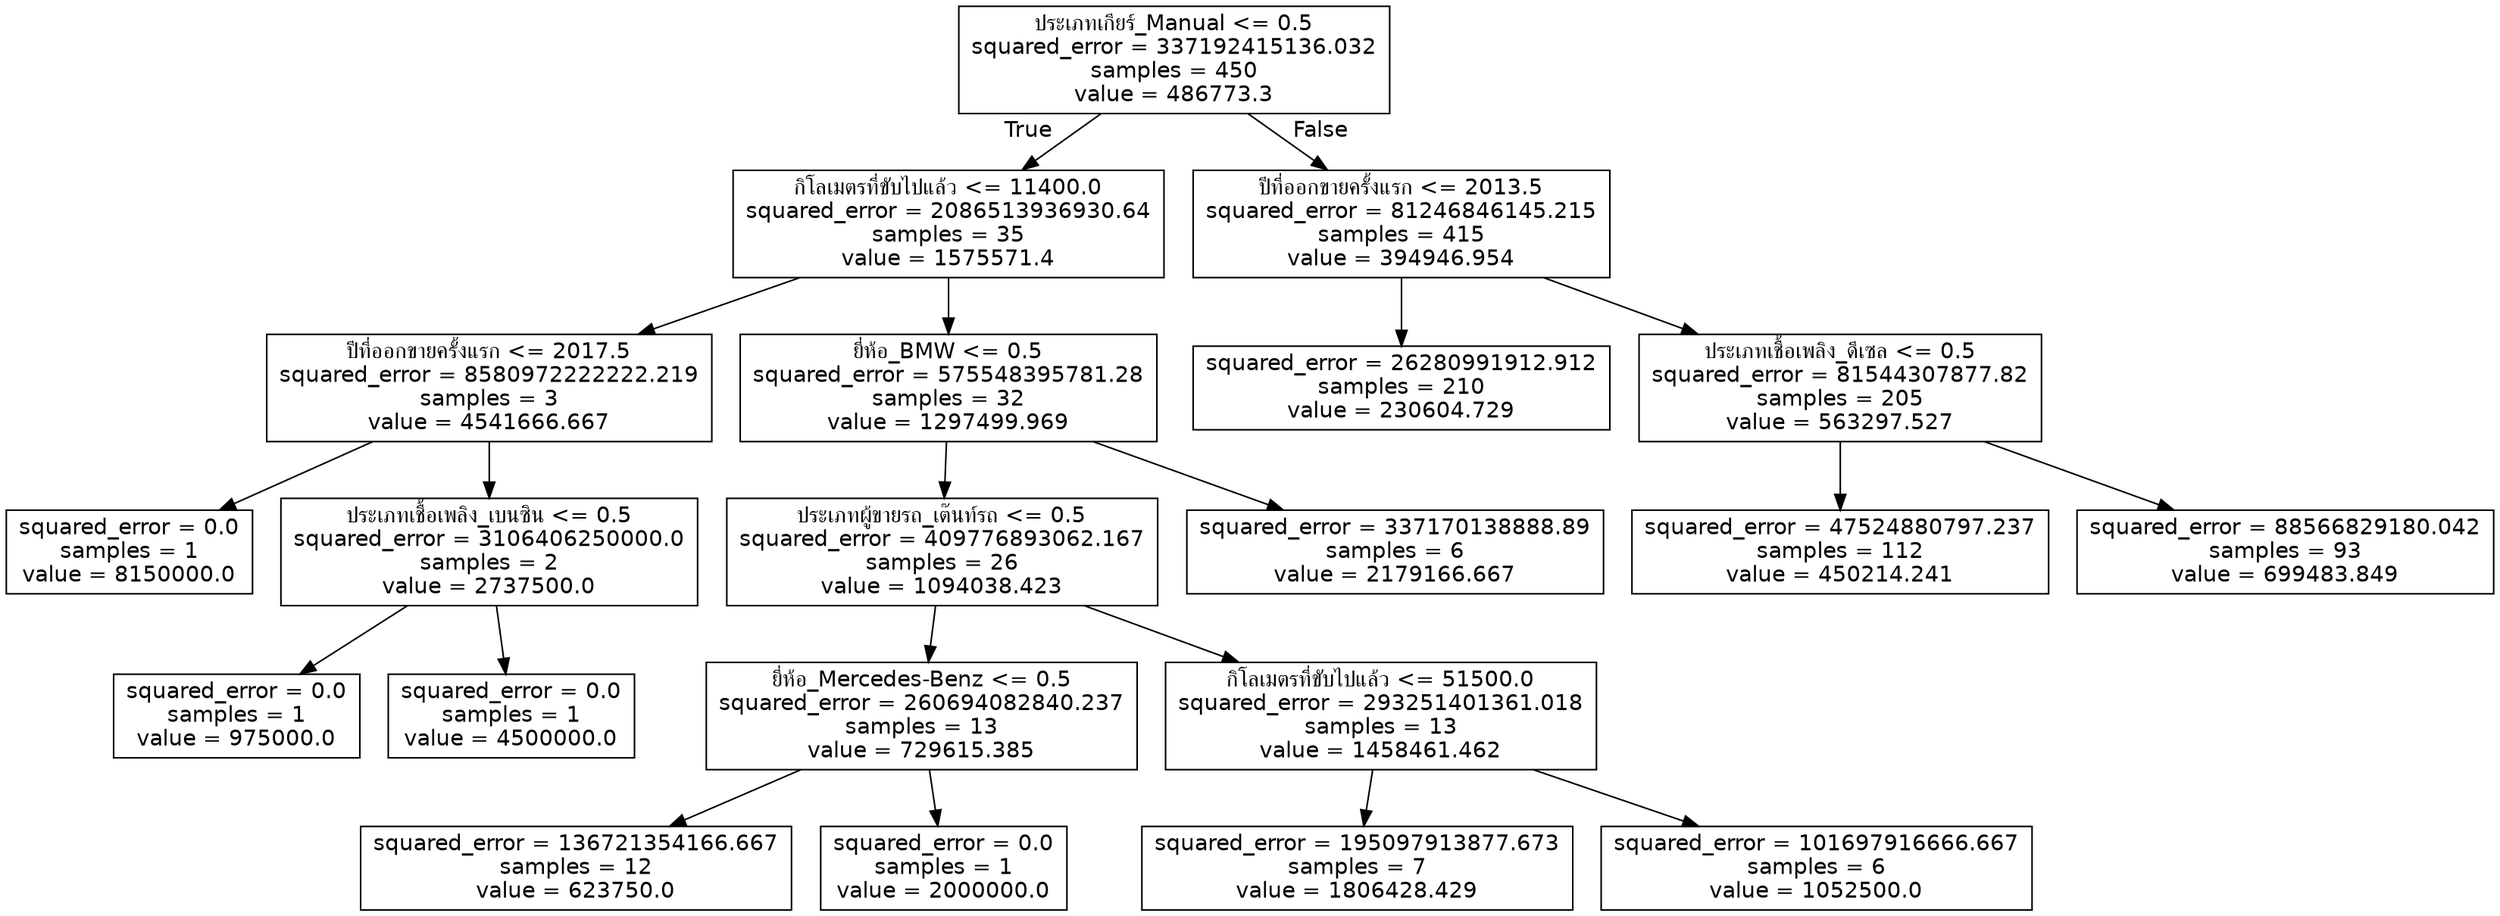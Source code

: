 digraph Tree {
node [shape=box, fontname="helvetica"] ;
edge [fontname="helvetica"] ;
0 [label="ประเภทเกียร์_Manual <= 0.5\nsquared_error = 337192415136.032\nsamples = 450\nvalue = 486773.3"] ;
1 [label="กิโลเมตรที่ขับไปแล้ว <= 11400.0\nsquared_error = 2086513936930.64\nsamples = 35\nvalue = 1575571.4"] ;
0 -> 1 [labeldistance=2.5, labelangle=45, headlabel="True"] ;
3 [label="ปีที่ออกขายครั้งแรก <= 2017.5\nsquared_error = 8580972222222.219\nsamples = 3\nvalue = 4541666.667"] ;
1 -> 3 ;
5 [label="squared_error = 0.0\nsamples = 1\nvalue = 8150000.0"] ;
3 -> 5 ;
6 [label="ประเภทเชื้อเพลิง_เบนซิน <= 0.5\nsquared_error = 3106406250000.0\nsamples = 2\nvalue = 2737500.0"] ;
3 -> 6 ;
9 [label="squared_error = 0.0\nsamples = 1\nvalue = 975000.0"] ;
6 -> 9 ;
10 [label="squared_error = 0.0\nsamples = 1\nvalue = 4500000.0"] ;
6 -> 10 ;
4 [label="ยี่ห้อ_BMW <= 0.5\nsquared_error = 575548395781.28\nsamples = 32\nvalue = 1297499.969"] ;
1 -> 4 ;
11 [label="ประเภทผู้ขายรถ_เต๊นท์รถ <= 0.5\nsquared_error = 409776893062.167\nsamples = 26\nvalue = 1094038.423"] ;
4 -> 11 ;
13 [label="ยี่ห้อ_Mercedes-Benz <= 0.5\nsquared_error = 260694082840.237\nsamples = 13\nvalue = 729615.385"] ;
11 -> 13 ;
19 [label="squared_error = 136721354166.667\nsamples = 12\nvalue = 623750.0"] ;
13 -> 19 ;
20 [label="squared_error = 0.0\nsamples = 1\nvalue = 2000000.0"] ;
13 -> 20 ;
14 [label="กิโลเมตรที่ขับไปแล้ว <= 51500.0\nsquared_error = 293251401361.018\nsamples = 13\nvalue = 1458461.462"] ;
11 -> 14 ;
17 [label="squared_error = 195097913877.673\nsamples = 7\nvalue = 1806428.429"] ;
14 -> 17 ;
18 [label="squared_error = 101697916666.667\nsamples = 6\nvalue = 1052500.0"] ;
14 -> 18 ;
12 [label="squared_error = 337170138888.89\nsamples = 6\nvalue = 2179166.667"] ;
4 -> 12 ;
2 [label="ปีที่ออกขายครั้งแรก <= 2013.5\nsquared_error = 81246846145.215\nsamples = 415\nvalue = 394946.954"] ;
0 -> 2 [labeldistance=2.5, labelangle=-45, headlabel="False"] ;
7 [label="squared_error = 26280991912.912\nsamples = 210\nvalue = 230604.729"] ;
2 -> 7 ;
8 [label="ประเภทเชื้อเพลิง_ดีเซล <= 0.5\nsquared_error = 81544307877.82\nsamples = 205\nvalue = 563297.527"] ;
2 -> 8 ;
15 [label="squared_error = 47524880797.237\nsamples = 112\nvalue = 450214.241"] ;
8 -> 15 ;
16 [label="squared_error = 88566829180.042\nsamples = 93\nvalue = 699483.849"] ;
8 -> 16 ;
}